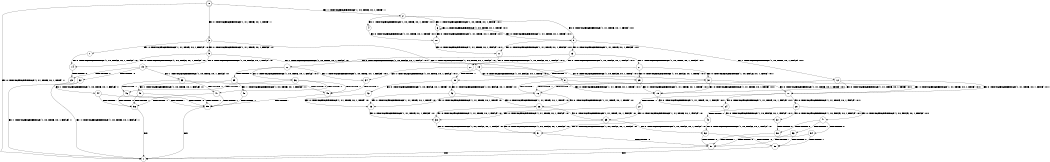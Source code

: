 digraph BCG {
size = "7, 10.5";
center = TRUE;
node [shape = circle];
0 [peripheries = 2];
0 -> 1 [label = "EX !0 !ATOMIC_EXCH_BRANCH (1, +1, TRUE, +0, 1, TRUE) !::"];
0 -> 2 [label = "EX !1 !ATOMIC_EXCH_BRANCH (1, +0, TRUE, +0, 1, TRUE) !::"];
0 -> 3 [label = "EX !0 !ATOMIC_EXCH_BRANCH (1, +1, TRUE, +0, 1, TRUE) !::"];
2 -> 4 [label = "EX !1 !ATOMIC_EXCH_BRANCH (1, +0, TRUE, +0, 1, TRUE) !:0:1:"];
2 -> 5 [label = "EX !0 !ATOMIC_EXCH_BRANCH (1, +1, TRUE, +0, 1, TRUE) !:0:1:"];
2 -> 6 [label = "EX !1 !ATOMIC_EXCH_BRANCH (1, +0, TRUE, +0, 1, TRUE) !:0:1:"];
3 -> 7 [label = "EX !0 !ATOMIC_EXCH_BRANCH (1, +1, TRUE, +0, 1, FALSE) !:0:"];
3 -> 8 [label = "EX !1 !ATOMIC_EXCH_BRANCH (1, +0, TRUE, +0, 1, FALSE) !:0:"];
3 -> 9 [label = "EX !0 !ATOMIC_EXCH_BRANCH (1, +1, TRUE, +0, 1, FALSE) !:0:"];
4 -> 10 [label = "EX !0 !ATOMIC_EXCH_BRANCH (1, +1, TRUE, +0, 1, TRUE) !:0:1:"];
5 -> 11 [label = "EX !0 !ATOMIC_EXCH_BRANCH (1, +1, TRUE, +0, 1, FALSE) !:0:1:"];
5 -> 12 [label = "EX !1 !ATOMIC_EXCH_BRANCH (1, +0, TRUE, +0, 1, FALSE) !:0:1:"];
5 -> 13 [label = "EX !0 !ATOMIC_EXCH_BRANCH (1, +1, TRUE, +0, 1, FALSE) !:0:1:"];
6 -> 10 [label = "EX !0 !ATOMIC_EXCH_BRANCH (1, +1, TRUE, +0, 1, TRUE) !:0:1:"];
6 -> 5 [label = "EX !0 !ATOMIC_EXCH_BRANCH (1, +1, TRUE, +0, 1, TRUE) !:0:1:"];
6 -> 6 [label = "EX !1 !ATOMIC_EXCH_BRANCH (1, +0, TRUE, +0, 1, TRUE) !:0:1:"];
7 -> 14 [label = "EX !0 !ATOMIC_EXCH_BRANCH (1, +0, FALSE, +0, 1, FALSE) !:0:"];
8 -> 15 [label = "EX !0 !ATOMIC_EXCH_BRANCH (1, +1, TRUE, +0, 1, TRUE) !:0:1:"];
8 -> 16 [label = "TERMINATE !1"];
8 -> 17 [label = "EX !0 !ATOMIC_EXCH_BRANCH (1, +1, TRUE, +0, 1, TRUE) !:0:1:"];
9 -> 14 [label = "EX !0 !ATOMIC_EXCH_BRANCH (1, +0, FALSE, +0, 1, FALSE) !:0:"];
9 -> 18 [label = "EX !1 !ATOMIC_EXCH_BRANCH (1, +0, TRUE, +0, 1, FALSE) !:0:"];
9 -> 19 [label = "EX !0 !ATOMIC_EXCH_BRANCH (1, +0, FALSE, +0, 1, FALSE) !:0:"];
10 -> 11 [label = "EX !0 !ATOMIC_EXCH_BRANCH (1, +1, TRUE, +0, 1, FALSE) !:0:1:"];
11 -> 20 [label = "EX !0 !ATOMIC_EXCH_BRANCH (1, +0, FALSE, +0, 1, FALSE) !:0:1:"];
12 -> 15 [label = "EX !0 !ATOMIC_EXCH_BRANCH (1, +1, TRUE, +0, 1, TRUE) !:0:1:"];
12 -> 16 [label = "TERMINATE !1"];
12 -> 17 [label = "EX !0 !ATOMIC_EXCH_BRANCH (1, +1, TRUE, +0, 1, TRUE) !:0:1:"];
13 -> 20 [label = "EX !0 !ATOMIC_EXCH_BRANCH (1, +0, FALSE, +0, 1, FALSE) !:0:1:"];
13 -> 21 [label = "EX !1 !ATOMIC_EXCH_BRANCH (1, +0, TRUE, +0, 1, FALSE) !:0:1:"];
13 -> 22 [label = "EX !0 !ATOMIC_EXCH_BRANCH (1, +0, FALSE, +0, 1, FALSE) !:0:1:"];
14 -> 23 [label = "TERMINATE !0"];
15 -> 24 [label = "EX !0 !ATOMIC_EXCH_BRANCH (1, +1, TRUE, +0, 1, FALSE) !:0:1:"];
16 -> 25 [label = "EX !0 !ATOMIC_EXCH_BRANCH (1, +1, TRUE, +0, 1, TRUE) !:0:"];
16 -> 26 [label = "EX !0 !ATOMIC_EXCH_BRANCH (1, +1, TRUE, +0, 1, TRUE) !:0:"];
17 -> 24 [label = "EX !0 !ATOMIC_EXCH_BRANCH (1, +1, TRUE, +0, 1, FALSE) !:0:1:"];
17 -> 27 [label = "TERMINATE !1"];
17 -> 28 [label = "EX !0 !ATOMIC_EXCH_BRANCH (1, +1, TRUE, +0, 1, FALSE) !:0:1:"];
18 -> 29 [label = "EX !0 !ATOMIC_EXCH_BRANCH (1, +0, FALSE, +0, 1, TRUE) !:0:1:"];
18 -> 30 [label = "TERMINATE !1"];
18 -> 31 [label = "EX !0 !ATOMIC_EXCH_BRANCH (1, +0, FALSE, +0, 1, TRUE) !:0:1:"];
19 -> 23 [label = "TERMINATE !0"];
19 -> 32 [label = "TERMINATE !0"];
19 -> 33 [label = "EX !1 !ATOMIC_EXCH_BRANCH (1, +0, TRUE, +0, 1, FALSE) !:0:"];
20 -> 34 [label = "EX !1 !ATOMIC_EXCH_BRANCH (1, +0, TRUE, +0, 1, FALSE) !:0:1:"];
21 -> 29 [label = "EX !0 !ATOMIC_EXCH_BRANCH (1, +0, FALSE, +0, 1, TRUE) !:0:1:"];
21 -> 30 [label = "TERMINATE !1"];
21 -> 31 [label = "EX !0 !ATOMIC_EXCH_BRANCH (1, +0, FALSE, +0, 1, TRUE) !:0:1:"];
22 -> 34 [label = "EX !1 !ATOMIC_EXCH_BRANCH (1, +0, TRUE, +0, 1, FALSE) !:0:1:"];
22 -> 35 [label = "TERMINATE !0"];
22 -> 36 [label = "EX !1 !ATOMIC_EXCH_BRANCH (1, +0, TRUE, +0, 1, FALSE) !:0:1:"];
23 -> 1 [label = "EX !1 !ATOMIC_EXCH_BRANCH (1, +0, TRUE, +0, 1, FALSE) !::"];
24 -> 37 [label = "EX !0 !ATOMIC_EXCH_BRANCH (1, +0, FALSE, +0, 1, FALSE) !:0:1:"];
25 -> 38 [label = "EX !0 !ATOMIC_EXCH_BRANCH (1, +1, TRUE, +0, 1, FALSE) !:0:"];
26 -> 38 [label = "EX !0 !ATOMIC_EXCH_BRANCH (1, +1, TRUE, +0, 1, FALSE) !:0:"];
26 -> 39 [label = "EX !0 !ATOMIC_EXCH_BRANCH (1, +1, TRUE, +0, 1, FALSE) !:0:"];
27 -> 38 [label = "EX !0 !ATOMIC_EXCH_BRANCH (1, +1, TRUE, +0, 1, FALSE) !:0:"];
27 -> 39 [label = "EX !0 !ATOMIC_EXCH_BRANCH (1, +1, TRUE, +0, 1, FALSE) !:0:"];
28 -> 37 [label = "EX !0 !ATOMIC_EXCH_BRANCH (1, +0, FALSE, +0, 1, FALSE) !:0:1:"];
28 -> 40 [label = "TERMINATE !1"];
28 -> 41 [label = "EX !0 !ATOMIC_EXCH_BRANCH (1, +0, FALSE, +0, 1, FALSE) !:0:1:"];
29 -> 15 [label = "EX !0 !ATOMIC_EXCH_BRANCH (1, +1, TRUE, +0, 1, TRUE) !:0:1:"];
30 -> 42 [label = "EX !0 !ATOMIC_EXCH_BRANCH (1, +0, FALSE, +0, 1, TRUE) !:0:"];
30 -> 43 [label = "EX !0 !ATOMIC_EXCH_BRANCH (1, +0, FALSE, +0, 1, TRUE) !:0:"];
31 -> 15 [label = "EX !0 !ATOMIC_EXCH_BRANCH (1, +1, TRUE, +0, 1, TRUE) !:0:1:"];
31 -> 16 [label = "TERMINATE !1"];
31 -> 17 [label = "EX !0 !ATOMIC_EXCH_BRANCH (1, +1, TRUE, +0, 1, TRUE) !:0:1:"];
32 -> 1 [label = "EX !1 !ATOMIC_EXCH_BRANCH (1, +0, TRUE, +0, 1, FALSE) !::"];
32 -> 44 [label = "EX !1 !ATOMIC_EXCH_BRANCH (1, +0, TRUE, +0, 1, FALSE) !::"];
33 -> 45 [label = "TERMINATE !0"];
33 -> 46 [label = "TERMINATE !1"];
33 -> 47 [label = "TERMINATE !0"];
34 -> 45 [label = "TERMINATE !0"];
35 -> 48 [label = "EX !1 !ATOMIC_EXCH_BRANCH (1, +0, TRUE, +0, 1, FALSE) !:1:"];
35 -> 49 [label = "EX !1 !ATOMIC_EXCH_BRANCH (1, +0, TRUE, +0, 1, FALSE) !:1:"];
36 -> 45 [label = "TERMINATE !0"];
36 -> 46 [label = "TERMINATE !1"];
36 -> 47 [label = "TERMINATE !0"];
37 -> 50 [label = "TERMINATE !0"];
38 -> 51 [label = "EX !0 !ATOMIC_EXCH_BRANCH (1, +0, FALSE, +0, 1, FALSE) !:0:"];
39 -> 51 [label = "EX !0 !ATOMIC_EXCH_BRANCH (1, +0, FALSE, +0, 1, FALSE) !:0:"];
39 -> 52 [label = "EX !0 !ATOMIC_EXCH_BRANCH (1, +0, FALSE, +0, 1, FALSE) !:0:"];
40 -> 51 [label = "EX !0 !ATOMIC_EXCH_BRANCH (1, +0, FALSE, +0, 1, FALSE) !:0:"];
40 -> 52 [label = "EX !0 !ATOMIC_EXCH_BRANCH (1, +0, FALSE, +0, 1, FALSE) !:0:"];
41 -> 50 [label = "TERMINATE !0"];
41 -> 53 [label = "TERMINATE !1"];
41 -> 54 [label = "TERMINATE !0"];
42 -> 25 [label = "EX !0 !ATOMIC_EXCH_BRANCH (1, +1, TRUE, +0, 1, TRUE) !:0:"];
43 -> 25 [label = "EX !0 !ATOMIC_EXCH_BRANCH (1, +1, TRUE, +0, 1, TRUE) !:0:"];
43 -> 26 [label = "EX !0 !ATOMIC_EXCH_BRANCH (1, +1, TRUE, +0, 1, TRUE) !:0:"];
44 -> 55 [label = "TERMINATE !1"];
44 -> 56 [label = "TERMINATE !1"];
45 -> 55 [label = "TERMINATE !1"];
46 -> 55 [label = "TERMINATE !0"];
46 -> 56 [label = "TERMINATE !0"];
47 -> 55 [label = "TERMINATE !1"];
47 -> 56 [label = "TERMINATE !1"];
48 -> 55 [label = "TERMINATE !1"];
49 -> 55 [label = "TERMINATE !1"];
49 -> 56 [label = "TERMINATE !1"];
50 -> 57 [label = "TERMINATE !1"];
51 -> 57 [label = "TERMINATE !0"];
52 -> 57 [label = "TERMINATE !0"];
52 -> 58 [label = "TERMINATE !0"];
53 -> 57 [label = "TERMINATE !0"];
53 -> 58 [label = "TERMINATE !0"];
54 -> 57 [label = "TERMINATE !1"];
54 -> 58 [label = "TERMINATE !1"];
55 -> 1 [label = "exit"];
56 -> 1 [label = "exit"];
57 -> 1 [label = "exit"];
58 -> 1 [label = "exit"];
}
